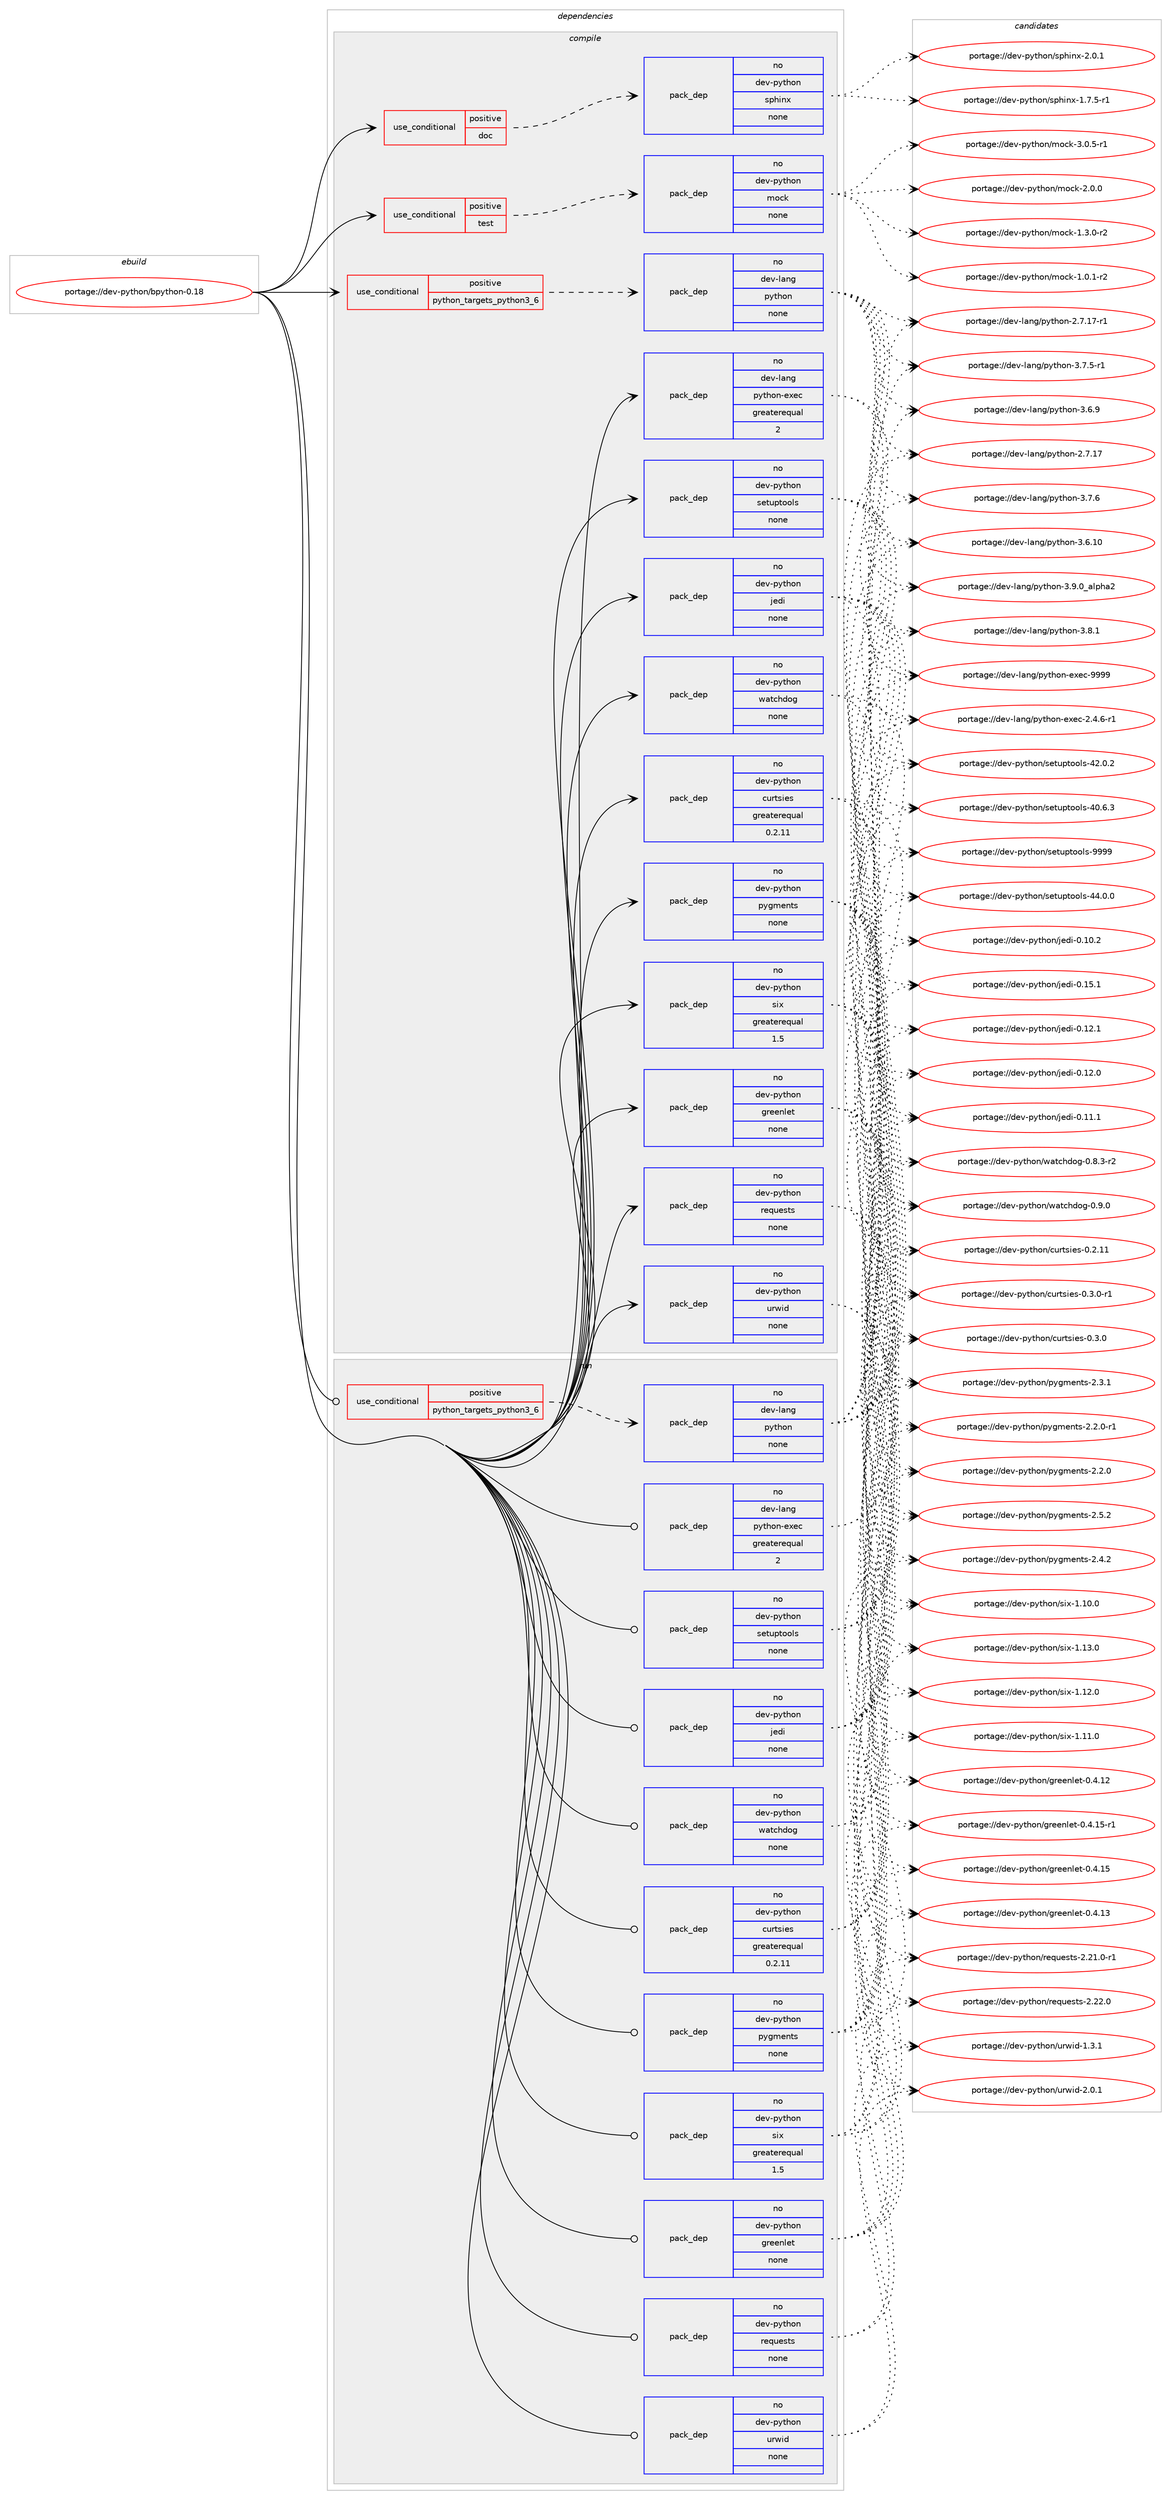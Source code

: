 digraph prolog {

# *************
# Graph options
# *************

newrank=true;
concentrate=true;
compound=true;
graph [rankdir=LR,fontname=Helvetica,fontsize=10,ranksep=1.5];#, ranksep=2.5, nodesep=0.2];
edge  [arrowhead=vee];
node  [fontname=Helvetica,fontsize=10];

# **********
# The ebuild
# **********

subgraph cluster_leftcol {
color=gray;
label=<<i>ebuild</i>>;
id [label="portage://dev-python/bpython-0.18", color=red, width=4, href="../dev-python/bpython-0.18.svg"];
}

# ****************
# The dependencies
# ****************

subgraph cluster_midcol {
color=gray;
label=<<i>dependencies</i>>;
subgraph cluster_compile {
fillcolor="#eeeeee";
style=filled;
label=<<i>compile</i>>;
subgraph cond118127 {
dependency468375 [label=<<TABLE BORDER="0" CELLBORDER="1" CELLSPACING="0" CELLPADDING="4"><TR><TD ROWSPAN="3" CELLPADDING="10">use_conditional</TD></TR><TR><TD>positive</TD></TR><TR><TD>doc</TD></TR></TABLE>>, shape=none, color=red];
subgraph pack345236 {
dependency468376 [label=<<TABLE BORDER="0" CELLBORDER="1" CELLSPACING="0" CELLPADDING="4" WIDTH="220"><TR><TD ROWSPAN="6" CELLPADDING="30">pack_dep</TD></TR><TR><TD WIDTH="110">no</TD></TR><TR><TD>dev-python</TD></TR><TR><TD>sphinx</TD></TR><TR><TD>none</TD></TR><TR><TD></TD></TR></TABLE>>, shape=none, color=blue];
}
dependency468375:e -> dependency468376:w [weight=20,style="dashed",arrowhead="vee"];
}
id:e -> dependency468375:w [weight=20,style="solid",arrowhead="vee"];
subgraph cond118128 {
dependency468377 [label=<<TABLE BORDER="0" CELLBORDER="1" CELLSPACING="0" CELLPADDING="4"><TR><TD ROWSPAN="3" CELLPADDING="10">use_conditional</TD></TR><TR><TD>positive</TD></TR><TR><TD>python_targets_python3_6</TD></TR></TABLE>>, shape=none, color=red];
subgraph pack345237 {
dependency468378 [label=<<TABLE BORDER="0" CELLBORDER="1" CELLSPACING="0" CELLPADDING="4" WIDTH="220"><TR><TD ROWSPAN="6" CELLPADDING="30">pack_dep</TD></TR><TR><TD WIDTH="110">no</TD></TR><TR><TD>dev-lang</TD></TR><TR><TD>python</TD></TR><TR><TD>none</TD></TR><TR><TD></TD></TR></TABLE>>, shape=none, color=blue];
}
dependency468377:e -> dependency468378:w [weight=20,style="dashed",arrowhead="vee"];
}
id:e -> dependency468377:w [weight=20,style="solid",arrowhead="vee"];
subgraph cond118129 {
dependency468379 [label=<<TABLE BORDER="0" CELLBORDER="1" CELLSPACING="0" CELLPADDING="4"><TR><TD ROWSPAN="3" CELLPADDING="10">use_conditional</TD></TR><TR><TD>positive</TD></TR><TR><TD>test</TD></TR></TABLE>>, shape=none, color=red];
subgraph pack345238 {
dependency468380 [label=<<TABLE BORDER="0" CELLBORDER="1" CELLSPACING="0" CELLPADDING="4" WIDTH="220"><TR><TD ROWSPAN="6" CELLPADDING="30">pack_dep</TD></TR><TR><TD WIDTH="110">no</TD></TR><TR><TD>dev-python</TD></TR><TR><TD>mock</TD></TR><TR><TD>none</TD></TR><TR><TD></TD></TR></TABLE>>, shape=none, color=blue];
}
dependency468379:e -> dependency468380:w [weight=20,style="dashed",arrowhead="vee"];
}
id:e -> dependency468379:w [weight=20,style="solid",arrowhead="vee"];
subgraph pack345239 {
dependency468381 [label=<<TABLE BORDER="0" CELLBORDER="1" CELLSPACING="0" CELLPADDING="4" WIDTH="220"><TR><TD ROWSPAN="6" CELLPADDING="30">pack_dep</TD></TR><TR><TD WIDTH="110">no</TD></TR><TR><TD>dev-lang</TD></TR><TR><TD>python-exec</TD></TR><TR><TD>greaterequal</TD></TR><TR><TD>2</TD></TR></TABLE>>, shape=none, color=blue];
}
id:e -> dependency468381:w [weight=20,style="solid",arrowhead="vee"];
subgraph pack345240 {
dependency468382 [label=<<TABLE BORDER="0" CELLBORDER="1" CELLSPACING="0" CELLPADDING="4" WIDTH="220"><TR><TD ROWSPAN="6" CELLPADDING="30">pack_dep</TD></TR><TR><TD WIDTH="110">no</TD></TR><TR><TD>dev-python</TD></TR><TR><TD>curtsies</TD></TR><TR><TD>greaterequal</TD></TR><TR><TD>0.2.11</TD></TR></TABLE>>, shape=none, color=blue];
}
id:e -> dependency468382:w [weight=20,style="solid",arrowhead="vee"];
subgraph pack345241 {
dependency468383 [label=<<TABLE BORDER="0" CELLBORDER="1" CELLSPACING="0" CELLPADDING="4" WIDTH="220"><TR><TD ROWSPAN="6" CELLPADDING="30">pack_dep</TD></TR><TR><TD WIDTH="110">no</TD></TR><TR><TD>dev-python</TD></TR><TR><TD>greenlet</TD></TR><TR><TD>none</TD></TR><TR><TD></TD></TR></TABLE>>, shape=none, color=blue];
}
id:e -> dependency468383:w [weight=20,style="solid",arrowhead="vee"];
subgraph pack345242 {
dependency468384 [label=<<TABLE BORDER="0" CELLBORDER="1" CELLSPACING="0" CELLPADDING="4" WIDTH="220"><TR><TD ROWSPAN="6" CELLPADDING="30">pack_dep</TD></TR><TR><TD WIDTH="110">no</TD></TR><TR><TD>dev-python</TD></TR><TR><TD>jedi</TD></TR><TR><TD>none</TD></TR><TR><TD></TD></TR></TABLE>>, shape=none, color=blue];
}
id:e -> dependency468384:w [weight=20,style="solid",arrowhead="vee"];
subgraph pack345243 {
dependency468385 [label=<<TABLE BORDER="0" CELLBORDER="1" CELLSPACING="0" CELLPADDING="4" WIDTH="220"><TR><TD ROWSPAN="6" CELLPADDING="30">pack_dep</TD></TR><TR><TD WIDTH="110">no</TD></TR><TR><TD>dev-python</TD></TR><TR><TD>pygments</TD></TR><TR><TD>none</TD></TR><TR><TD></TD></TR></TABLE>>, shape=none, color=blue];
}
id:e -> dependency468385:w [weight=20,style="solid",arrowhead="vee"];
subgraph pack345244 {
dependency468386 [label=<<TABLE BORDER="0" CELLBORDER="1" CELLSPACING="0" CELLPADDING="4" WIDTH="220"><TR><TD ROWSPAN="6" CELLPADDING="30">pack_dep</TD></TR><TR><TD WIDTH="110">no</TD></TR><TR><TD>dev-python</TD></TR><TR><TD>requests</TD></TR><TR><TD>none</TD></TR><TR><TD></TD></TR></TABLE>>, shape=none, color=blue];
}
id:e -> dependency468386:w [weight=20,style="solid",arrowhead="vee"];
subgraph pack345245 {
dependency468387 [label=<<TABLE BORDER="0" CELLBORDER="1" CELLSPACING="0" CELLPADDING="4" WIDTH="220"><TR><TD ROWSPAN="6" CELLPADDING="30">pack_dep</TD></TR><TR><TD WIDTH="110">no</TD></TR><TR><TD>dev-python</TD></TR><TR><TD>setuptools</TD></TR><TR><TD>none</TD></TR><TR><TD></TD></TR></TABLE>>, shape=none, color=blue];
}
id:e -> dependency468387:w [weight=20,style="solid",arrowhead="vee"];
subgraph pack345246 {
dependency468388 [label=<<TABLE BORDER="0" CELLBORDER="1" CELLSPACING="0" CELLPADDING="4" WIDTH="220"><TR><TD ROWSPAN="6" CELLPADDING="30">pack_dep</TD></TR><TR><TD WIDTH="110">no</TD></TR><TR><TD>dev-python</TD></TR><TR><TD>six</TD></TR><TR><TD>greaterequal</TD></TR><TR><TD>1.5</TD></TR></TABLE>>, shape=none, color=blue];
}
id:e -> dependency468388:w [weight=20,style="solid",arrowhead="vee"];
subgraph pack345247 {
dependency468389 [label=<<TABLE BORDER="0" CELLBORDER="1" CELLSPACING="0" CELLPADDING="4" WIDTH="220"><TR><TD ROWSPAN="6" CELLPADDING="30">pack_dep</TD></TR><TR><TD WIDTH="110">no</TD></TR><TR><TD>dev-python</TD></TR><TR><TD>urwid</TD></TR><TR><TD>none</TD></TR><TR><TD></TD></TR></TABLE>>, shape=none, color=blue];
}
id:e -> dependency468389:w [weight=20,style="solid",arrowhead="vee"];
subgraph pack345248 {
dependency468390 [label=<<TABLE BORDER="0" CELLBORDER="1" CELLSPACING="0" CELLPADDING="4" WIDTH="220"><TR><TD ROWSPAN="6" CELLPADDING="30">pack_dep</TD></TR><TR><TD WIDTH="110">no</TD></TR><TR><TD>dev-python</TD></TR><TR><TD>watchdog</TD></TR><TR><TD>none</TD></TR><TR><TD></TD></TR></TABLE>>, shape=none, color=blue];
}
id:e -> dependency468390:w [weight=20,style="solid",arrowhead="vee"];
}
subgraph cluster_compileandrun {
fillcolor="#eeeeee";
style=filled;
label=<<i>compile and run</i>>;
}
subgraph cluster_run {
fillcolor="#eeeeee";
style=filled;
label=<<i>run</i>>;
subgraph cond118130 {
dependency468391 [label=<<TABLE BORDER="0" CELLBORDER="1" CELLSPACING="0" CELLPADDING="4"><TR><TD ROWSPAN="3" CELLPADDING="10">use_conditional</TD></TR><TR><TD>positive</TD></TR><TR><TD>python_targets_python3_6</TD></TR></TABLE>>, shape=none, color=red];
subgraph pack345249 {
dependency468392 [label=<<TABLE BORDER="0" CELLBORDER="1" CELLSPACING="0" CELLPADDING="4" WIDTH="220"><TR><TD ROWSPAN="6" CELLPADDING="30">pack_dep</TD></TR><TR><TD WIDTH="110">no</TD></TR><TR><TD>dev-lang</TD></TR><TR><TD>python</TD></TR><TR><TD>none</TD></TR><TR><TD></TD></TR></TABLE>>, shape=none, color=blue];
}
dependency468391:e -> dependency468392:w [weight=20,style="dashed",arrowhead="vee"];
}
id:e -> dependency468391:w [weight=20,style="solid",arrowhead="odot"];
subgraph pack345250 {
dependency468393 [label=<<TABLE BORDER="0" CELLBORDER="1" CELLSPACING="0" CELLPADDING="4" WIDTH="220"><TR><TD ROWSPAN="6" CELLPADDING="30">pack_dep</TD></TR><TR><TD WIDTH="110">no</TD></TR><TR><TD>dev-lang</TD></TR><TR><TD>python-exec</TD></TR><TR><TD>greaterequal</TD></TR><TR><TD>2</TD></TR></TABLE>>, shape=none, color=blue];
}
id:e -> dependency468393:w [weight=20,style="solid",arrowhead="odot"];
subgraph pack345251 {
dependency468394 [label=<<TABLE BORDER="0" CELLBORDER="1" CELLSPACING="0" CELLPADDING="4" WIDTH="220"><TR><TD ROWSPAN="6" CELLPADDING="30">pack_dep</TD></TR><TR><TD WIDTH="110">no</TD></TR><TR><TD>dev-python</TD></TR><TR><TD>curtsies</TD></TR><TR><TD>greaterequal</TD></TR><TR><TD>0.2.11</TD></TR></TABLE>>, shape=none, color=blue];
}
id:e -> dependency468394:w [weight=20,style="solid",arrowhead="odot"];
subgraph pack345252 {
dependency468395 [label=<<TABLE BORDER="0" CELLBORDER="1" CELLSPACING="0" CELLPADDING="4" WIDTH="220"><TR><TD ROWSPAN="6" CELLPADDING="30">pack_dep</TD></TR><TR><TD WIDTH="110">no</TD></TR><TR><TD>dev-python</TD></TR><TR><TD>greenlet</TD></TR><TR><TD>none</TD></TR><TR><TD></TD></TR></TABLE>>, shape=none, color=blue];
}
id:e -> dependency468395:w [weight=20,style="solid",arrowhead="odot"];
subgraph pack345253 {
dependency468396 [label=<<TABLE BORDER="0" CELLBORDER="1" CELLSPACING="0" CELLPADDING="4" WIDTH="220"><TR><TD ROWSPAN="6" CELLPADDING="30">pack_dep</TD></TR><TR><TD WIDTH="110">no</TD></TR><TR><TD>dev-python</TD></TR><TR><TD>jedi</TD></TR><TR><TD>none</TD></TR><TR><TD></TD></TR></TABLE>>, shape=none, color=blue];
}
id:e -> dependency468396:w [weight=20,style="solid",arrowhead="odot"];
subgraph pack345254 {
dependency468397 [label=<<TABLE BORDER="0" CELLBORDER="1" CELLSPACING="0" CELLPADDING="4" WIDTH="220"><TR><TD ROWSPAN="6" CELLPADDING="30">pack_dep</TD></TR><TR><TD WIDTH="110">no</TD></TR><TR><TD>dev-python</TD></TR><TR><TD>pygments</TD></TR><TR><TD>none</TD></TR><TR><TD></TD></TR></TABLE>>, shape=none, color=blue];
}
id:e -> dependency468397:w [weight=20,style="solid",arrowhead="odot"];
subgraph pack345255 {
dependency468398 [label=<<TABLE BORDER="0" CELLBORDER="1" CELLSPACING="0" CELLPADDING="4" WIDTH="220"><TR><TD ROWSPAN="6" CELLPADDING="30">pack_dep</TD></TR><TR><TD WIDTH="110">no</TD></TR><TR><TD>dev-python</TD></TR><TR><TD>requests</TD></TR><TR><TD>none</TD></TR><TR><TD></TD></TR></TABLE>>, shape=none, color=blue];
}
id:e -> dependency468398:w [weight=20,style="solid",arrowhead="odot"];
subgraph pack345256 {
dependency468399 [label=<<TABLE BORDER="0" CELLBORDER="1" CELLSPACING="0" CELLPADDING="4" WIDTH="220"><TR><TD ROWSPAN="6" CELLPADDING="30">pack_dep</TD></TR><TR><TD WIDTH="110">no</TD></TR><TR><TD>dev-python</TD></TR><TR><TD>setuptools</TD></TR><TR><TD>none</TD></TR><TR><TD></TD></TR></TABLE>>, shape=none, color=blue];
}
id:e -> dependency468399:w [weight=20,style="solid",arrowhead="odot"];
subgraph pack345257 {
dependency468400 [label=<<TABLE BORDER="0" CELLBORDER="1" CELLSPACING="0" CELLPADDING="4" WIDTH="220"><TR><TD ROWSPAN="6" CELLPADDING="30">pack_dep</TD></TR><TR><TD WIDTH="110">no</TD></TR><TR><TD>dev-python</TD></TR><TR><TD>six</TD></TR><TR><TD>greaterequal</TD></TR><TR><TD>1.5</TD></TR></TABLE>>, shape=none, color=blue];
}
id:e -> dependency468400:w [weight=20,style="solid",arrowhead="odot"];
subgraph pack345258 {
dependency468401 [label=<<TABLE BORDER="0" CELLBORDER="1" CELLSPACING="0" CELLPADDING="4" WIDTH="220"><TR><TD ROWSPAN="6" CELLPADDING="30">pack_dep</TD></TR><TR><TD WIDTH="110">no</TD></TR><TR><TD>dev-python</TD></TR><TR><TD>urwid</TD></TR><TR><TD>none</TD></TR><TR><TD></TD></TR></TABLE>>, shape=none, color=blue];
}
id:e -> dependency468401:w [weight=20,style="solid",arrowhead="odot"];
subgraph pack345259 {
dependency468402 [label=<<TABLE BORDER="0" CELLBORDER="1" CELLSPACING="0" CELLPADDING="4" WIDTH="220"><TR><TD ROWSPAN="6" CELLPADDING="30">pack_dep</TD></TR><TR><TD WIDTH="110">no</TD></TR><TR><TD>dev-python</TD></TR><TR><TD>watchdog</TD></TR><TR><TD>none</TD></TR><TR><TD></TD></TR></TABLE>>, shape=none, color=blue];
}
id:e -> dependency468402:w [weight=20,style="solid",arrowhead="odot"];
}
}

# **************
# The candidates
# **************

subgraph cluster_choices {
rank=same;
color=gray;
label=<<i>candidates</i>>;

subgraph choice345236 {
color=black;
nodesep=1;
choice1001011184511212111610411111047115112104105110120455046484649 [label="portage://dev-python/sphinx-2.0.1", color=red, width=4,href="../dev-python/sphinx-2.0.1.svg"];
choice10010111845112121116104111110471151121041051101204549465546534511449 [label="portage://dev-python/sphinx-1.7.5-r1", color=red, width=4,href="../dev-python/sphinx-1.7.5-r1.svg"];
dependency468376:e -> choice1001011184511212111610411111047115112104105110120455046484649:w [style=dotted,weight="100"];
dependency468376:e -> choice10010111845112121116104111110471151121041051101204549465546534511449:w [style=dotted,weight="100"];
}
subgraph choice345237 {
color=black;
nodesep=1;
choice10010111845108971101034711212111610411111045514657464895971081121049750 [label="portage://dev-lang/python-3.9.0_alpha2", color=red, width=4,href="../dev-lang/python-3.9.0_alpha2.svg"];
choice100101118451089711010347112121116104111110455146564649 [label="portage://dev-lang/python-3.8.1", color=red, width=4,href="../dev-lang/python-3.8.1.svg"];
choice100101118451089711010347112121116104111110455146554654 [label="portage://dev-lang/python-3.7.6", color=red, width=4,href="../dev-lang/python-3.7.6.svg"];
choice1001011184510897110103471121211161041111104551465546534511449 [label="portage://dev-lang/python-3.7.5-r1", color=red, width=4,href="../dev-lang/python-3.7.5-r1.svg"];
choice100101118451089711010347112121116104111110455146544657 [label="portage://dev-lang/python-3.6.9", color=red, width=4,href="../dev-lang/python-3.6.9.svg"];
choice10010111845108971101034711212111610411111045514654464948 [label="portage://dev-lang/python-3.6.10", color=red, width=4,href="../dev-lang/python-3.6.10.svg"];
choice100101118451089711010347112121116104111110455046554649554511449 [label="portage://dev-lang/python-2.7.17-r1", color=red, width=4,href="../dev-lang/python-2.7.17-r1.svg"];
choice10010111845108971101034711212111610411111045504655464955 [label="portage://dev-lang/python-2.7.17", color=red, width=4,href="../dev-lang/python-2.7.17.svg"];
dependency468378:e -> choice10010111845108971101034711212111610411111045514657464895971081121049750:w [style=dotted,weight="100"];
dependency468378:e -> choice100101118451089711010347112121116104111110455146564649:w [style=dotted,weight="100"];
dependency468378:e -> choice100101118451089711010347112121116104111110455146554654:w [style=dotted,weight="100"];
dependency468378:e -> choice1001011184510897110103471121211161041111104551465546534511449:w [style=dotted,weight="100"];
dependency468378:e -> choice100101118451089711010347112121116104111110455146544657:w [style=dotted,weight="100"];
dependency468378:e -> choice10010111845108971101034711212111610411111045514654464948:w [style=dotted,weight="100"];
dependency468378:e -> choice100101118451089711010347112121116104111110455046554649554511449:w [style=dotted,weight="100"];
dependency468378:e -> choice10010111845108971101034711212111610411111045504655464955:w [style=dotted,weight="100"];
}
subgraph choice345238 {
color=black;
nodesep=1;
choice1001011184511212111610411111047109111991074551464846534511449 [label="portage://dev-python/mock-3.0.5-r1", color=red, width=4,href="../dev-python/mock-3.0.5-r1.svg"];
choice100101118451121211161041111104710911199107455046484648 [label="portage://dev-python/mock-2.0.0", color=red, width=4,href="../dev-python/mock-2.0.0.svg"];
choice1001011184511212111610411111047109111991074549465146484511450 [label="portage://dev-python/mock-1.3.0-r2", color=red, width=4,href="../dev-python/mock-1.3.0-r2.svg"];
choice1001011184511212111610411111047109111991074549464846494511450 [label="portage://dev-python/mock-1.0.1-r2", color=red, width=4,href="../dev-python/mock-1.0.1-r2.svg"];
dependency468380:e -> choice1001011184511212111610411111047109111991074551464846534511449:w [style=dotted,weight="100"];
dependency468380:e -> choice100101118451121211161041111104710911199107455046484648:w [style=dotted,weight="100"];
dependency468380:e -> choice1001011184511212111610411111047109111991074549465146484511450:w [style=dotted,weight="100"];
dependency468380:e -> choice1001011184511212111610411111047109111991074549464846494511450:w [style=dotted,weight="100"];
}
subgraph choice345239 {
color=black;
nodesep=1;
choice10010111845108971101034711212111610411111045101120101994557575757 [label="portage://dev-lang/python-exec-9999", color=red, width=4,href="../dev-lang/python-exec-9999.svg"];
choice10010111845108971101034711212111610411111045101120101994550465246544511449 [label="portage://dev-lang/python-exec-2.4.6-r1", color=red, width=4,href="../dev-lang/python-exec-2.4.6-r1.svg"];
dependency468381:e -> choice10010111845108971101034711212111610411111045101120101994557575757:w [style=dotted,weight="100"];
dependency468381:e -> choice10010111845108971101034711212111610411111045101120101994550465246544511449:w [style=dotted,weight="100"];
}
subgraph choice345240 {
color=black;
nodesep=1;
choice1001011184511212111610411111047991171141161151051011154548465146484511449 [label="portage://dev-python/curtsies-0.3.0-r1", color=red, width=4,href="../dev-python/curtsies-0.3.0-r1.svg"];
choice100101118451121211161041111104799117114116115105101115454846514648 [label="portage://dev-python/curtsies-0.3.0", color=red, width=4,href="../dev-python/curtsies-0.3.0.svg"];
choice10010111845112121116104111110479911711411611510510111545484650464949 [label="portage://dev-python/curtsies-0.2.11", color=red, width=4,href="../dev-python/curtsies-0.2.11.svg"];
dependency468382:e -> choice1001011184511212111610411111047991171141161151051011154548465146484511449:w [style=dotted,weight="100"];
dependency468382:e -> choice100101118451121211161041111104799117114116115105101115454846514648:w [style=dotted,weight="100"];
dependency468382:e -> choice10010111845112121116104111110479911711411611510510111545484650464949:w [style=dotted,weight="100"];
}
subgraph choice345241 {
color=black;
nodesep=1;
choice1001011184511212111610411111047103114101101110108101116454846524649534511449 [label="portage://dev-python/greenlet-0.4.15-r1", color=red, width=4,href="../dev-python/greenlet-0.4.15-r1.svg"];
choice100101118451121211161041111104710311410110111010810111645484652464953 [label="portage://dev-python/greenlet-0.4.15", color=red, width=4,href="../dev-python/greenlet-0.4.15.svg"];
choice100101118451121211161041111104710311410110111010810111645484652464951 [label="portage://dev-python/greenlet-0.4.13", color=red, width=4,href="../dev-python/greenlet-0.4.13.svg"];
choice100101118451121211161041111104710311410110111010810111645484652464950 [label="portage://dev-python/greenlet-0.4.12", color=red, width=4,href="../dev-python/greenlet-0.4.12.svg"];
dependency468383:e -> choice1001011184511212111610411111047103114101101110108101116454846524649534511449:w [style=dotted,weight="100"];
dependency468383:e -> choice100101118451121211161041111104710311410110111010810111645484652464953:w [style=dotted,weight="100"];
dependency468383:e -> choice100101118451121211161041111104710311410110111010810111645484652464951:w [style=dotted,weight="100"];
dependency468383:e -> choice100101118451121211161041111104710311410110111010810111645484652464950:w [style=dotted,weight="100"];
}
subgraph choice345242 {
color=black;
nodesep=1;
choice100101118451121211161041111104710610110010545484649534649 [label="portage://dev-python/jedi-0.15.1", color=red, width=4,href="../dev-python/jedi-0.15.1.svg"];
choice100101118451121211161041111104710610110010545484649504649 [label="portage://dev-python/jedi-0.12.1", color=red, width=4,href="../dev-python/jedi-0.12.1.svg"];
choice100101118451121211161041111104710610110010545484649504648 [label="portage://dev-python/jedi-0.12.0", color=red, width=4,href="../dev-python/jedi-0.12.0.svg"];
choice100101118451121211161041111104710610110010545484649494649 [label="portage://dev-python/jedi-0.11.1", color=red, width=4,href="../dev-python/jedi-0.11.1.svg"];
choice100101118451121211161041111104710610110010545484649484650 [label="portage://dev-python/jedi-0.10.2", color=red, width=4,href="../dev-python/jedi-0.10.2.svg"];
dependency468384:e -> choice100101118451121211161041111104710610110010545484649534649:w [style=dotted,weight="100"];
dependency468384:e -> choice100101118451121211161041111104710610110010545484649504649:w [style=dotted,weight="100"];
dependency468384:e -> choice100101118451121211161041111104710610110010545484649504648:w [style=dotted,weight="100"];
dependency468384:e -> choice100101118451121211161041111104710610110010545484649494649:w [style=dotted,weight="100"];
dependency468384:e -> choice100101118451121211161041111104710610110010545484649484650:w [style=dotted,weight="100"];
}
subgraph choice345243 {
color=black;
nodesep=1;
choice1001011184511212111610411111047112121103109101110116115455046534650 [label="portage://dev-python/pygments-2.5.2", color=red, width=4,href="../dev-python/pygments-2.5.2.svg"];
choice1001011184511212111610411111047112121103109101110116115455046524650 [label="portage://dev-python/pygments-2.4.2", color=red, width=4,href="../dev-python/pygments-2.4.2.svg"];
choice1001011184511212111610411111047112121103109101110116115455046514649 [label="portage://dev-python/pygments-2.3.1", color=red, width=4,href="../dev-python/pygments-2.3.1.svg"];
choice10010111845112121116104111110471121211031091011101161154550465046484511449 [label="portage://dev-python/pygments-2.2.0-r1", color=red, width=4,href="../dev-python/pygments-2.2.0-r1.svg"];
choice1001011184511212111610411111047112121103109101110116115455046504648 [label="portage://dev-python/pygments-2.2.0", color=red, width=4,href="../dev-python/pygments-2.2.0.svg"];
dependency468385:e -> choice1001011184511212111610411111047112121103109101110116115455046534650:w [style=dotted,weight="100"];
dependency468385:e -> choice1001011184511212111610411111047112121103109101110116115455046524650:w [style=dotted,weight="100"];
dependency468385:e -> choice1001011184511212111610411111047112121103109101110116115455046514649:w [style=dotted,weight="100"];
dependency468385:e -> choice10010111845112121116104111110471121211031091011101161154550465046484511449:w [style=dotted,weight="100"];
dependency468385:e -> choice1001011184511212111610411111047112121103109101110116115455046504648:w [style=dotted,weight="100"];
}
subgraph choice345244 {
color=black;
nodesep=1;
choice100101118451121211161041111104711410111311710111511611545504650504648 [label="portage://dev-python/requests-2.22.0", color=red, width=4,href="../dev-python/requests-2.22.0.svg"];
choice1001011184511212111610411111047114101113117101115116115455046504946484511449 [label="portage://dev-python/requests-2.21.0-r1", color=red, width=4,href="../dev-python/requests-2.21.0-r1.svg"];
dependency468386:e -> choice100101118451121211161041111104711410111311710111511611545504650504648:w [style=dotted,weight="100"];
dependency468386:e -> choice1001011184511212111610411111047114101113117101115116115455046504946484511449:w [style=dotted,weight="100"];
}
subgraph choice345245 {
color=black;
nodesep=1;
choice10010111845112121116104111110471151011161171121161111111081154557575757 [label="portage://dev-python/setuptools-9999", color=red, width=4,href="../dev-python/setuptools-9999.svg"];
choice100101118451121211161041111104711510111611711211611111110811545525246484648 [label="portage://dev-python/setuptools-44.0.0", color=red, width=4,href="../dev-python/setuptools-44.0.0.svg"];
choice100101118451121211161041111104711510111611711211611111110811545525046484650 [label="portage://dev-python/setuptools-42.0.2", color=red, width=4,href="../dev-python/setuptools-42.0.2.svg"];
choice100101118451121211161041111104711510111611711211611111110811545524846544651 [label="portage://dev-python/setuptools-40.6.3", color=red, width=4,href="../dev-python/setuptools-40.6.3.svg"];
dependency468387:e -> choice10010111845112121116104111110471151011161171121161111111081154557575757:w [style=dotted,weight="100"];
dependency468387:e -> choice100101118451121211161041111104711510111611711211611111110811545525246484648:w [style=dotted,weight="100"];
dependency468387:e -> choice100101118451121211161041111104711510111611711211611111110811545525046484650:w [style=dotted,weight="100"];
dependency468387:e -> choice100101118451121211161041111104711510111611711211611111110811545524846544651:w [style=dotted,weight="100"];
}
subgraph choice345246 {
color=black;
nodesep=1;
choice100101118451121211161041111104711510512045494649514648 [label="portage://dev-python/six-1.13.0", color=red, width=4,href="../dev-python/six-1.13.0.svg"];
choice100101118451121211161041111104711510512045494649504648 [label="portage://dev-python/six-1.12.0", color=red, width=4,href="../dev-python/six-1.12.0.svg"];
choice100101118451121211161041111104711510512045494649494648 [label="portage://dev-python/six-1.11.0", color=red, width=4,href="../dev-python/six-1.11.0.svg"];
choice100101118451121211161041111104711510512045494649484648 [label="portage://dev-python/six-1.10.0", color=red, width=4,href="../dev-python/six-1.10.0.svg"];
dependency468388:e -> choice100101118451121211161041111104711510512045494649514648:w [style=dotted,weight="100"];
dependency468388:e -> choice100101118451121211161041111104711510512045494649504648:w [style=dotted,weight="100"];
dependency468388:e -> choice100101118451121211161041111104711510512045494649494648:w [style=dotted,weight="100"];
dependency468388:e -> choice100101118451121211161041111104711510512045494649484648:w [style=dotted,weight="100"];
}
subgraph choice345247 {
color=black;
nodesep=1;
choice1001011184511212111610411111047117114119105100455046484649 [label="portage://dev-python/urwid-2.0.1", color=red, width=4,href="../dev-python/urwid-2.0.1.svg"];
choice1001011184511212111610411111047117114119105100454946514649 [label="portage://dev-python/urwid-1.3.1", color=red, width=4,href="../dev-python/urwid-1.3.1.svg"];
dependency468389:e -> choice1001011184511212111610411111047117114119105100455046484649:w [style=dotted,weight="100"];
dependency468389:e -> choice1001011184511212111610411111047117114119105100454946514649:w [style=dotted,weight="100"];
}
subgraph choice345248 {
color=black;
nodesep=1;
choice10010111845112121116104111110471199711699104100111103454846574648 [label="portage://dev-python/watchdog-0.9.0", color=red, width=4,href="../dev-python/watchdog-0.9.0.svg"];
choice100101118451121211161041111104711997116991041001111034548465646514511450 [label="portage://dev-python/watchdog-0.8.3-r2", color=red, width=4,href="../dev-python/watchdog-0.8.3-r2.svg"];
dependency468390:e -> choice10010111845112121116104111110471199711699104100111103454846574648:w [style=dotted,weight="100"];
dependency468390:e -> choice100101118451121211161041111104711997116991041001111034548465646514511450:w [style=dotted,weight="100"];
}
subgraph choice345249 {
color=black;
nodesep=1;
choice10010111845108971101034711212111610411111045514657464895971081121049750 [label="portage://dev-lang/python-3.9.0_alpha2", color=red, width=4,href="../dev-lang/python-3.9.0_alpha2.svg"];
choice100101118451089711010347112121116104111110455146564649 [label="portage://dev-lang/python-3.8.1", color=red, width=4,href="../dev-lang/python-3.8.1.svg"];
choice100101118451089711010347112121116104111110455146554654 [label="portage://dev-lang/python-3.7.6", color=red, width=4,href="../dev-lang/python-3.7.6.svg"];
choice1001011184510897110103471121211161041111104551465546534511449 [label="portage://dev-lang/python-3.7.5-r1", color=red, width=4,href="../dev-lang/python-3.7.5-r1.svg"];
choice100101118451089711010347112121116104111110455146544657 [label="portage://dev-lang/python-3.6.9", color=red, width=4,href="../dev-lang/python-3.6.9.svg"];
choice10010111845108971101034711212111610411111045514654464948 [label="portage://dev-lang/python-3.6.10", color=red, width=4,href="../dev-lang/python-3.6.10.svg"];
choice100101118451089711010347112121116104111110455046554649554511449 [label="portage://dev-lang/python-2.7.17-r1", color=red, width=4,href="../dev-lang/python-2.7.17-r1.svg"];
choice10010111845108971101034711212111610411111045504655464955 [label="portage://dev-lang/python-2.7.17", color=red, width=4,href="../dev-lang/python-2.7.17.svg"];
dependency468392:e -> choice10010111845108971101034711212111610411111045514657464895971081121049750:w [style=dotted,weight="100"];
dependency468392:e -> choice100101118451089711010347112121116104111110455146564649:w [style=dotted,weight="100"];
dependency468392:e -> choice100101118451089711010347112121116104111110455146554654:w [style=dotted,weight="100"];
dependency468392:e -> choice1001011184510897110103471121211161041111104551465546534511449:w [style=dotted,weight="100"];
dependency468392:e -> choice100101118451089711010347112121116104111110455146544657:w [style=dotted,weight="100"];
dependency468392:e -> choice10010111845108971101034711212111610411111045514654464948:w [style=dotted,weight="100"];
dependency468392:e -> choice100101118451089711010347112121116104111110455046554649554511449:w [style=dotted,weight="100"];
dependency468392:e -> choice10010111845108971101034711212111610411111045504655464955:w [style=dotted,weight="100"];
}
subgraph choice345250 {
color=black;
nodesep=1;
choice10010111845108971101034711212111610411111045101120101994557575757 [label="portage://dev-lang/python-exec-9999", color=red, width=4,href="../dev-lang/python-exec-9999.svg"];
choice10010111845108971101034711212111610411111045101120101994550465246544511449 [label="portage://dev-lang/python-exec-2.4.6-r1", color=red, width=4,href="../dev-lang/python-exec-2.4.6-r1.svg"];
dependency468393:e -> choice10010111845108971101034711212111610411111045101120101994557575757:w [style=dotted,weight="100"];
dependency468393:e -> choice10010111845108971101034711212111610411111045101120101994550465246544511449:w [style=dotted,weight="100"];
}
subgraph choice345251 {
color=black;
nodesep=1;
choice1001011184511212111610411111047991171141161151051011154548465146484511449 [label="portage://dev-python/curtsies-0.3.0-r1", color=red, width=4,href="../dev-python/curtsies-0.3.0-r1.svg"];
choice100101118451121211161041111104799117114116115105101115454846514648 [label="portage://dev-python/curtsies-0.3.0", color=red, width=4,href="../dev-python/curtsies-0.3.0.svg"];
choice10010111845112121116104111110479911711411611510510111545484650464949 [label="portage://dev-python/curtsies-0.2.11", color=red, width=4,href="../dev-python/curtsies-0.2.11.svg"];
dependency468394:e -> choice1001011184511212111610411111047991171141161151051011154548465146484511449:w [style=dotted,weight="100"];
dependency468394:e -> choice100101118451121211161041111104799117114116115105101115454846514648:w [style=dotted,weight="100"];
dependency468394:e -> choice10010111845112121116104111110479911711411611510510111545484650464949:w [style=dotted,weight="100"];
}
subgraph choice345252 {
color=black;
nodesep=1;
choice1001011184511212111610411111047103114101101110108101116454846524649534511449 [label="portage://dev-python/greenlet-0.4.15-r1", color=red, width=4,href="../dev-python/greenlet-0.4.15-r1.svg"];
choice100101118451121211161041111104710311410110111010810111645484652464953 [label="portage://dev-python/greenlet-0.4.15", color=red, width=4,href="../dev-python/greenlet-0.4.15.svg"];
choice100101118451121211161041111104710311410110111010810111645484652464951 [label="portage://dev-python/greenlet-0.4.13", color=red, width=4,href="../dev-python/greenlet-0.4.13.svg"];
choice100101118451121211161041111104710311410110111010810111645484652464950 [label="portage://dev-python/greenlet-0.4.12", color=red, width=4,href="../dev-python/greenlet-0.4.12.svg"];
dependency468395:e -> choice1001011184511212111610411111047103114101101110108101116454846524649534511449:w [style=dotted,weight="100"];
dependency468395:e -> choice100101118451121211161041111104710311410110111010810111645484652464953:w [style=dotted,weight="100"];
dependency468395:e -> choice100101118451121211161041111104710311410110111010810111645484652464951:w [style=dotted,weight="100"];
dependency468395:e -> choice100101118451121211161041111104710311410110111010810111645484652464950:w [style=dotted,weight="100"];
}
subgraph choice345253 {
color=black;
nodesep=1;
choice100101118451121211161041111104710610110010545484649534649 [label="portage://dev-python/jedi-0.15.1", color=red, width=4,href="../dev-python/jedi-0.15.1.svg"];
choice100101118451121211161041111104710610110010545484649504649 [label="portage://dev-python/jedi-0.12.1", color=red, width=4,href="../dev-python/jedi-0.12.1.svg"];
choice100101118451121211161041111104710610110010545484649504648 [label="portage://dev-python/jedi-0.12.0", color=red, width=4,href="../dev-python/jedi-0.12.0.svg"];
choice100101118451121211161041111104710610110010545484649494649 [label="portage://dev-python/jedi-0.11.1", color=red, width=4,href="../dev-python/jedi-0.11.1.svg"];
choice100101118451121211161041111104710610110010545484649484650 [label="portage://dev-python/jedi-0.10.2", color=red, width=4,href="../dev-python/jedi-0.10.2.svg"];
dependency468396:e -> choice100101118451121211161041111104710610110010545484649534649:w [style=dotted,weight="100"];
dependency468396:e -> choice100101118451121211161041111104710610110010545484649504649:w [style=dotted,weight="100"];
dependency468396:e -> choice100101118451121211161041111104710610110010545484649504648:w [style=dotted,weight="100"];
dependency468396:e -> choice100101118451121211161041111104710610110010545484649494649:w [style=dotted,weight="100"];
dependency468396:e -> choice100101118451121211161041111104710610110010545484649484650:w [style=dotted,weight="100"];
}
subgraph choice345254 {
color=black;
nodesep=1;
choice1001011184511212111610411111047112121103109101110116115455046534650 [label="portage://dev-python/pygments-2.5.2", color=red, width=4,href="../dev-python/pygments-2.5.2.svg"];
choice1001011184511212111610411111047112121103109101110116115455046524650 [label="portage://dev-python/pygments-2.4.2", color=red, width=4,href="../dev-python/pygments-2.4.2.svg"];
choice1001011184511212111610411111047112121103109101110116115455046514649 [label="portage://dev-python/pygments-2.3.1", color=red, width=4,href="../dev-python/pygments-2.3.1.svg"];
choice10010111845112121116104111110471121211031091011101161154550465046484511449 [label="portage://dev-python/pygments-2.2.0-r1", color=red, width=4,href="../dev-python/pygments-2.2.0-r1.svg"];
choice1001011184511212111610411111047112121103109101110116115455046504648 [label="portage://dev-python/pygments-2.2.0", color=red, width=4,href="../dev-python/pygments-2.2.0.svg"];
dependency468397:e -> choice1001011184511212111610411111047112121103109101110116115455046534650:w [style=dotted,weight="100"];
dependency468397:e -> choice1001011184511212111610411111047112121103109101110116115455046524650:w [style=dotted,weight="100"];
dependency468397:e -> choice1001011184511212111610411111047112121103109101110116115455046514649:w [style=dotted,weight="100"];
dependency468397:e -> choice10010111845112121116104111110471121211031091011101161154550465046484511449:w [style=dotted,weight="100"];
dependency468397:e -> choice1001011184511212111610411111047112121103109101110116115455046504648:w [style=dotted,weight="100"];
}
subgraph choice345255 {
color=black;
nodesep=1;
choice100101118451121211161041111104711410111311710111511611545504650504648 [label="portage://dev-python/requests-2.22.0", color=red, width=4,href="../dev-python/requests-2.22.0.svg"];
choice1001011184511212111610411111047114101113117101115116115455046504946484511449 [label="portage://dev-python/requests-2.21.0-r1", color=red, width=4,href="../dev-python/requests-2.21.0-r1.svg"];
dependency468398:e -> choice100101118451121211161041111104711410111311710111511611545504650504648:w [style=dotted,weight="100"];
dependency468398:e -> choice1001011184511212111610411111047114101113117101115116115455046504946484511449:w [style=dotted,weight="100"];
}
subgraph choice345256 {
color=black;
nodesep=1;
choice10010111845112121116104111110471151011161171121161111111081154557575757 [label="portage://dev-python/setuptools-9999", color=red, width=4,href="../dev-python/setuptools-9999.svg"];
choice100101118451121211161041111104711510111611711211611111110811545525246484648 [label="portage://dev-python/setuptools-44.0.0", color=red, width=4,href="../dev-python/setuptools-44.0.0.svg"];
choice100101118451121211161041111104711510111611711211611111110811545525046484650 [label="portage://dev-python/setuptools-42.0.2", color=red, width=4,href="../dev-python/setuptools-42.0.2.svg"];
choice100101118451121211161041111104711510111611711211611111110811545524846544651 [label="portage://dev-python/setuptools-40.6.3", color=red, width=4,href="../dev-python/setuptools-40.6.3.svg"];
dependency468399:e -> choice10010111845112121116104111110471151011161171121161111111081154557575757:w [style=dotted,weight="100"];
dependency468399:e -> choice100101118451121211161041111104711510111611711211611111110811545525246484648:w [style=dotted,weight="100"];
dependency468399:e -> choice100101118451121211161041111104711510111611711211611111110811545525046484650:w [style=dotted,weight="100"];
dependency468399:e -> choice100101118451121211161041111104711510111611711211611111110811545524846544651:w [style=dotted,weight="100"];
}
subgraph choice345257 {
color=black;
nodesep=1;
choice100101118451121211161041111104711510512045494649514648 [label="portage://dev-python/six-1.13.0", color=red, width=4,href="../dev-python/six-1.13.0.svg"];
choice100101118451121211161041111104711510512045494649504648 [label="portage://dev-python/six-1.12.0", color=red, width=4,href="../dev-python/six-1.12.0.svg"];
choice100101118451121211161041111104711510512045494649494648 [label="portage://dev-python/six-1.11.0", color=red, width=4,href="../dev-python/six-1.11.0.svg"];
choice100101118451121211161041111104711510512045494649484648 [label="portage://dev-python/six-1.10.0", color=red, width=4,href="../dev-python/six-1.10.0.svg"];
dependency468400:e -> choice100101118451121211161041111104711510512045494649514648:w [style=dotted,weight="100"];
dependency468400:e -> choice100101118451121211161041111104711510512045494649504648:w [style=dotted,weight="100"];
dependency468400:e -> choice100101118451121211161041111104711510512045494649494648:w [style=dotted,weight="100"];
dependency468400:e -> choice100101118451121211161041111104711510512045494649484648:w [style=dotted,weight="100"];
}
subgraph choice345258 {
color=black;
nodesep=1;
choice1001011184511212111610411111047117114119105100455046484649 [label="portage://dev-python/urwid-2.0.1", color=red, width=4,href="../dev-python/urwid-2.0.1.svg"];
choice1001011184511212111610411111047117114119105100454946514649 [label="portage://dev-python/urwid-1.3.1", color=red, width=4,href="../dev-python/urwid-1.3.1.svg"];
dependency468401:e -> choice1001011184511212111610411111047117114119105100455046484649:w [style=dotted,weight="100"];
dependency468401:e -> choice1001011184511212111610411111047117114119105100454946514649:w [style=dotted,weight="100"];
}
subgraph choice345259 {
color=black;
nodesep=1;
choice10010111845112121116104111110471199711699104100111103454846574648 [label="portage://dev-python/watchdog-0.9.0", color=red, width=4,href="../dev-python/watchdog-0.9.0.svg"];
choice100101118451121211161041111104711997116991041001111034548465646514511450 [label="portage://dev-python/watchdog-0.8.3-r2", color=red, width=4,href="../dev-python/watchdog-0.8.3-r2.svg"];
dependency468402:e -> choice10010111845112121116104111110471199711699104100111103454846574648:w [style=dotted,weight="100"];
dependency468402:e -> choice100101118451121211161041111104711997116991041001111034548465646514511450:w [style=dotted,weight="100"];
}
}

}
